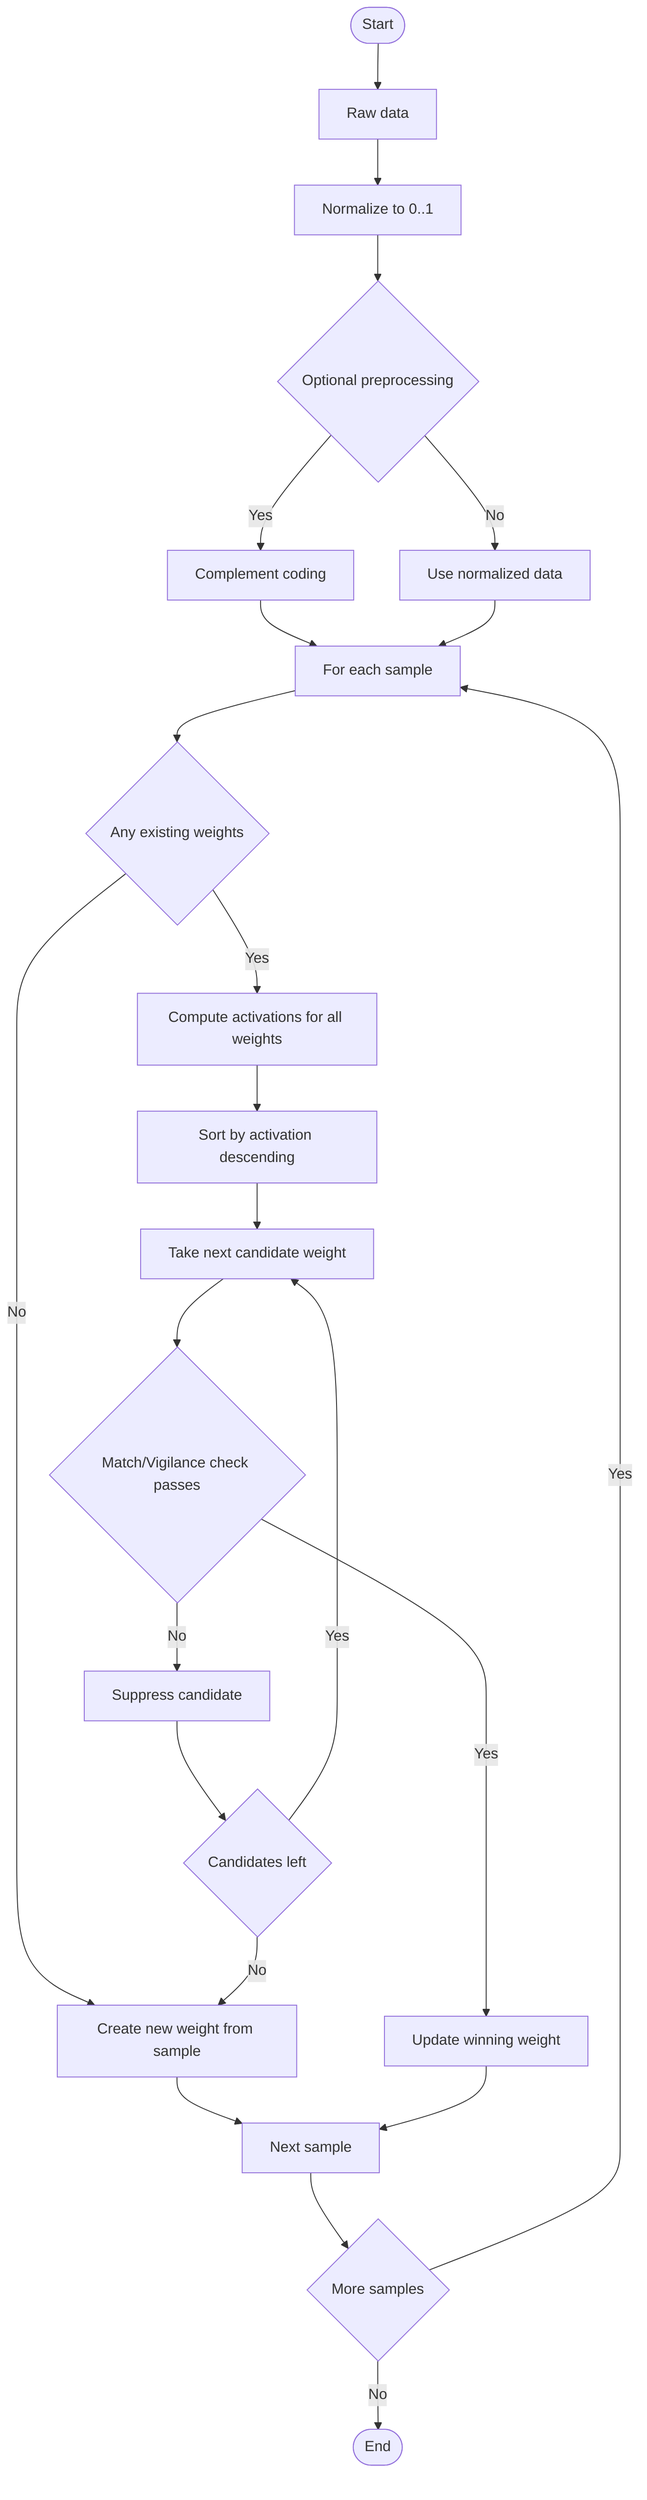 flowchart TB
  A([Start])
  A --> B[Raw data]
  B --> C[Normalize to 0..1]
  C --> D{Optional preprocessing}
  D -- Yes --> E[Complement coding]
  D -- No --> F[Use normalized data]
  E --> G[For each sample]

  F --> G
  G --> H{Any existing weights}
  H -- No --> I[Create new weight from sample]
  I --> N[Next sample]
  H -- Yes --> J[Compute activations for all weights]
  J --> K[Sort by activation descending]
  K --> L[Take next candidate weight]

  R{Candidates left}
  R -- Yes --> L
  R -- No --> I

  L --> M{Match/Vigilance check passes}
  M -- Yes --> U[Update winning weight]
  M -- No --> Q[Suppress candidate]

  Q --> R
  U --> N




  N --> O{More samples}
  O -- Yes --> G
  O -- No --> P([End])